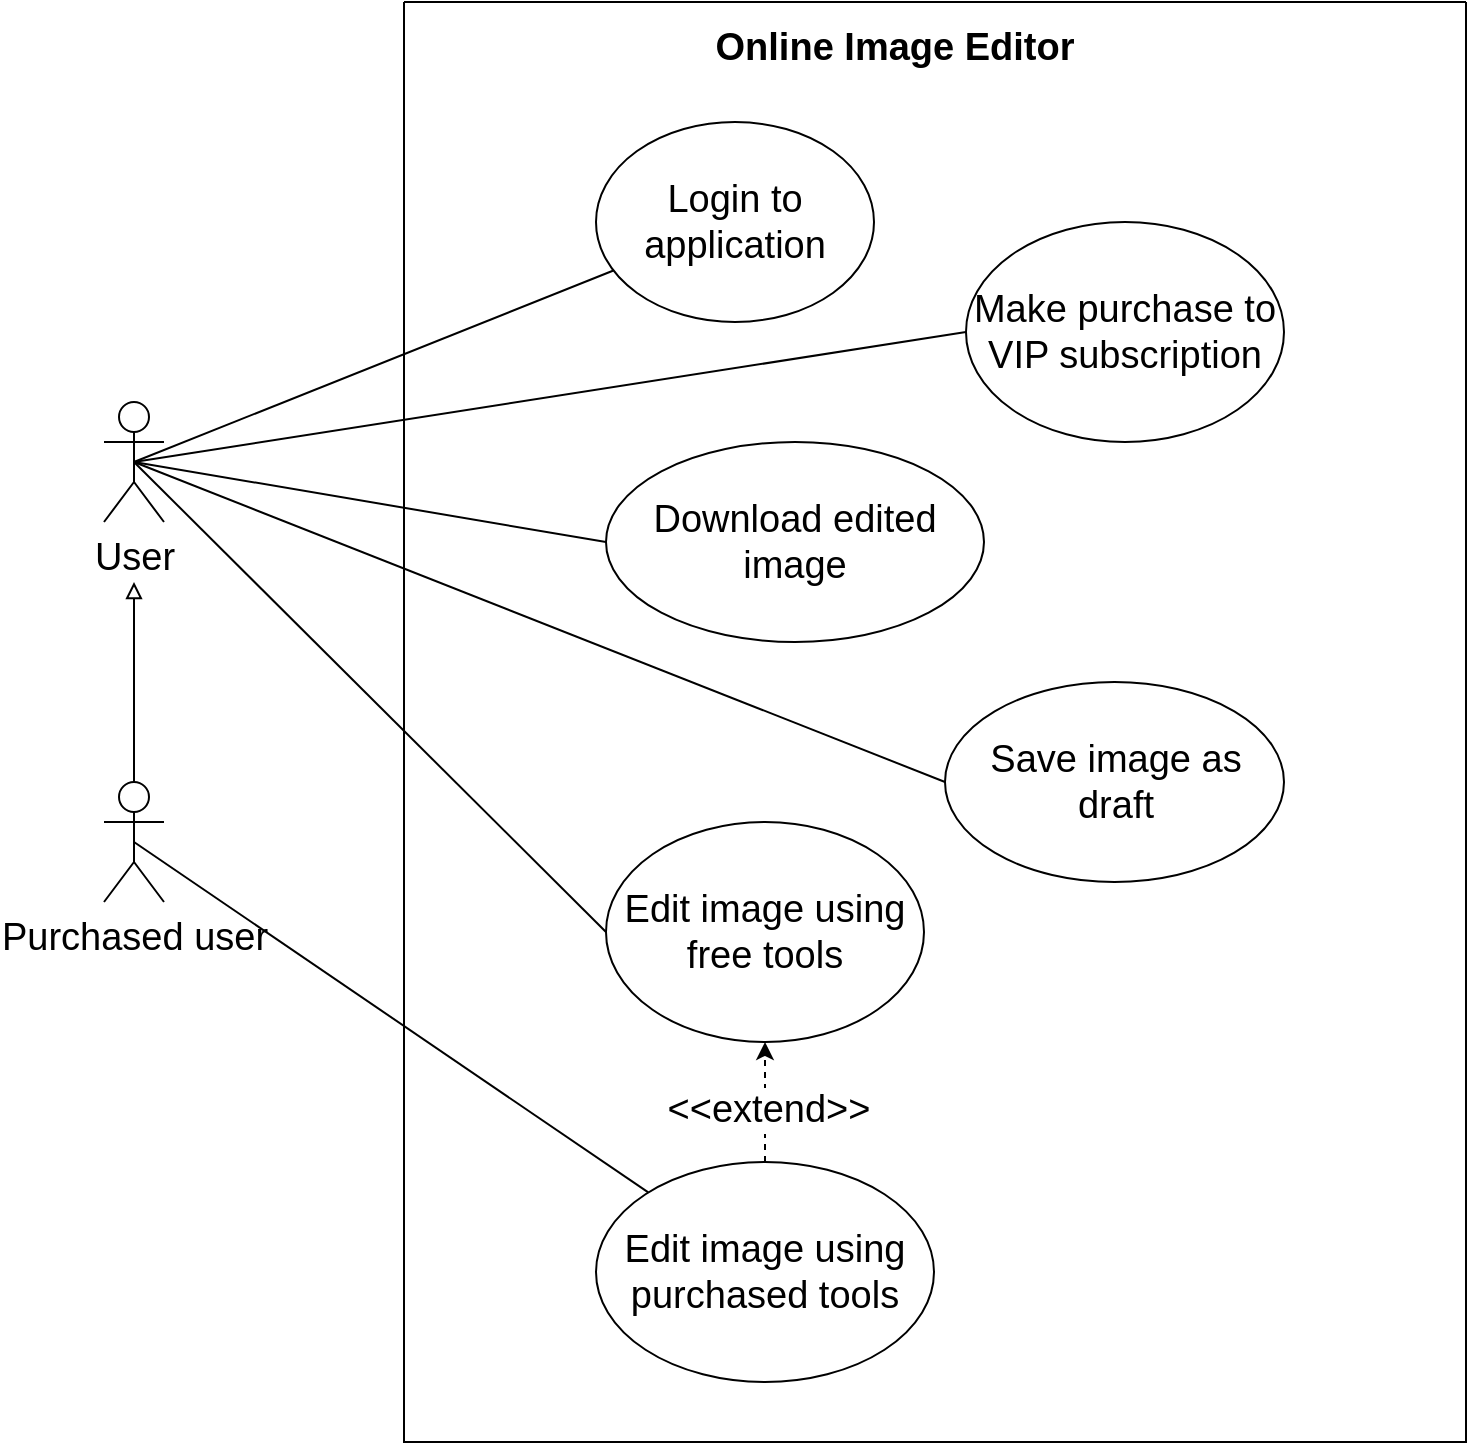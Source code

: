 <mxfile version="24.2.0" type="device">
  <diagram name="Trang-1" id="jcGi4OQ8nvNWdJNOWrVu">
    <mxGraphModel dx="1562" dy="938" grid="1" gridSize="10" guides="1" tooltips="1" connect="1" arrows="1" fold="1" page="1" pageScale="1" pageWidth="827" pageHeight="1169" math="0" shadow="0">
      <root>
        <mxCell id="0" />
        <mxCell id="1" parent="0" />
        <mxCell id="FmBBbiMj-wgR0HNExI7J-1" value="" style="swimlane;startSize=0;fontSize=19;" parent="1" vertex="1">
          <mxGeometry x="209" y="40" width="531" height="720" as="geometry">
            <mxRectangle x="320" y="80" width="50" height="40" as="alternateBounds" />
          </mxGeometry>
        </mxCell>
        <mxCell id="FmBBbiMj-wgR0HNExI7J-2" value="&lt;b style=&quot;font-size: 19px;&quot;&gt;&lt;font style=&quot;font-size: 19px;&quot;&gt;Online Image Editor&lt;/font&gt;&lt;/b&gt;" style="text;html=1;align=center;verticalAlign=middle;resizable=0;points=[];autosize=1;strokeColor=none;fillColor=none;fontSize=19;" parent="FmBBbiMj-wgR0HNExI7J-1" vertex="1">
          <mxGeometry x="145" y="3" width="200" height="40" as="geometry" />
        </mxCell>
        <mxCell id="FmBBbiMj-wgR0HNExI7J-3" value="Login to application" style="ellipse;whiteSpace=wrap;html=1;fontSize=19;" parent="FmBBbiMj-wgR0HNExI7J-1" vertex="1">
          <mxGeometry x="96" y="60" width="139" height="100" as="geometry" />
        </mxCell>
        <mxCell id="FmBBbiMj-wgR0HNExI7J-4" value="Make purchase to VIP subscription" style="ellipse;whiteSpace=wrap;html=1;fontSize=19;" parent="FmBBbiMj-wgR0HNExI7J-1" vertex="1">
          <mxGeometry x="281" y="110" width="159" height="110" as="geometry" />
        </mxCell>
        <mxCell id="FmBBbiMj-wgR0HNExI7J-7" value="Download edited image" style="ellipse;whiteSpace=wrap;html=1;fontSize=19;" parent="FmBBbiMj-wgR0HNExI7J-1" vertex="1">
          <mxGeometry x="101" y="220" width="189" height="100" as="geometry" />
        </mxCell>
        <mxCell id="FmBBbiMj-wgR0HNExI7J-8" value="Save image as draft" style="ellipse;whiteSpace=wrap;html=1;fontSize=19;" parent="FmBBbiMj-wgR0HNExI7J-1" vertex="1">
          <mxGeometry x="270.5" y="340" width="169.5" height="100" as="geometry" />
        </mxCell>
        <mxCell id="FmBBbiMj-wgR0HNExI7J-5" value="Edit image using free tools" style="ellipse;whiteSpace=wrap;html=1;fontSize=19;" parent="FmBBbiMj-wgR0HNExI7J-1" vertex="1">
          <mxGeometry x="101" y="410" width="159" height="110" as="geometry" />
        </mxCell>
        <mxCell id="FmBBbiMj-wgR0HNExI7J-10" style="edgeStyle=orthogonalEdgeStyle;rounded=0;orthogonalLoop=1;jettySize=auto;html=1;exitX=0.5;exitY=0;exitDx=0;exitDy=0;entryX=0.5;entryY=1;entryDx=0;entryDy=0;dashed=1;fontSize=19;" parent="FmBBbiMj-wgR0HNExI7J-1" source="FmBBbiMj-wgR0HNExI7J-6" target="FmBBbiMj-wgR0HNExI7J-5" edge="1">
          <mxGeometry relative="1" as="geometry" />
        </mxCell>
        <mxCell id="FmBBbiMj-wgR0HNExI7J-11" value="&amp;lt;&amp;lt;extend&amp;gt;&amp;gt;" style="edgeLabel;html=1;align=center;verticalAlign=middle;resizable=0;points=[];fontSize=19;" parent="FmBBbiMj-wgR0HNExI7J-10" vertex="1" connectable="0">
          <mxGeometry x="-0.13" y="-2" relative="1" as="geometry">
            <mxPoint x="-1" as="offset" />
          </mxGeometry>
        </mxCell>
        <mxCell id="FmBBbiMj-wgR0HNExI7J-6" value="Edit image using purchased tools" style="ellipse;whiteSpace=wrap;html=1;fontSize=19;" parent="FmBBbiMj-wgR0HNExI7J-1" vertex="1">
          <mxGeometry x="96" y="580" width="169" height="110" as="geometry" />
        </mxCell>
        <mxCell id="FmBBbiMj-wgR0HNExI7J-15" style="rounded=0;orthogonalLoop=1;jettySize=auto;html=1;exitX=0.5;exitY=0.5;exitDx=0;exitDy=0;exitPerimeter=0;endArrow=none;endFill=0;fontSize=19;" parent="1" source="FmBBbiMj-wgR0HNExI7J-13" target="FmBBbiMj-wgR0HNExI7J-3" edge="1">
          <mxGeometry relative="1" as="geometry" />
        </mxCell>
        <mxCell id="FmBBbiMj-wgR0HNExI7J-16" style="rounded=0;orthogonalLoop=1;jettySize=auto;html=1;exitX=0.5;exitY=0.5;exitDx=0;exitDy=0;exitPerimeter=0;entryX=0;entryY=0.5;entryDx=0;entryDy=0;endArrow=none;endFill=0;fontSize=19;" parent="1" source="FmBBbiMj-wgR0HNExI7J-13" target="FmBBbiMj-wgR0HNExI7J-4" edge="1">
          <mxGeometry relative="1" as="geometry" />
        </mxCell>
        <mxCell id="FmBBbiMj-wgR0HNExI7J-17" style="rounded=0;orthogonalLoop=1;jettySize=auto;html=1;exitX=0.5;exitY=0.5;exitDx=0;exitDy=0;exitPerimeter=0;entryX=0;entryY=0.5;entryDx=0;entryDy=0;endArrow=none;endFill=0;fontSize=19;" parent="1" source="FmBBbiMj-wgR0HNExI7J-13" target="FmBBbiMj-wgR0HNExI7J-5" edge="1">
          <mxGeometry relative="1" as="geometry" />
        </mxCell>
        <mxCell id="FmBBbiMj-wgR0HNExI7J-18" style="rounded=0;orthogonalLoop=1;jettySize=auto;html=1;exitX=0.5;exitY=0.5;exitDx=0;exitDy=0;exitPerimeter=0;entryX=0;entryY=0.5;entryDx=0;entryDy=0;endArrow=none;endFill=0;fontSize=19;" parent="1" source="FmBBbiMj-wgR0HNExI7J-13" target="FmBBbiMj-wgR0HNExI7J-7" edge="1">
          <mxGeometry relative="1" as="geometry" />
        </mxCell>
        <mxCell id="FmBBbiMj-wgR0HNExI7J-19" style="rounded=0;orthogonalLoop=1;jettySize=auto;html=1;exitX=0.5;exitY=0.5;exitDx=0;exitDy=0;exitPerimeter=0;entryX=0;entryY=0.5;entryDx=0;entryDy=0;endArrow=none;endFill=0;fontSize=19;" parent="1" source="FmBBbiMj-wgR0HNExI7J-13" target="FmBBbiMj-wgR0HNExI7J-8" edge="1">
          <mxGeometry relative="1" as="geometry" />
        </mxCell>
        <mxCell id="FmBBbiMj-wgR0HNExI7J-13" value="User" style="shape=umlActor;verticalLabelPosition=bottom;verticalAlign=top;html=1;outlineConnect=0;fontSize=19;" parent="1" vertex="1">
          <mxGeometry x="59" y="240" width="30" height="60" as="geometry" />
        </mxCell>
        <mxCell id="FmBBbiMj-wgR0HNExI7J-20" style="rounded=0;orthogonalLoop=1;jettySize=auto;html=1;exitX=0.5;exitY=0.5;exitDx=0;exitDy=0;exitPerimeter=0;endArrow=none;endFill=0;fontSize=19;" parent="1" source="FmBBbiMj-wgR0HNExI7J-14" target="FmBBbiMj-wgR0HNExI7J-6" edge="1">
          <mxGeometry relative="1" as="geometry" />
        </mxCell>
        <mxCell id="FmBBbiMj-wgR0HNExI7J-21" style="edgeStyle=orthogonalEdgeStyle;rounded=0;orthogonalLoop=1;jettySize=auto;html=1;endArrow=block;endFill=0;strokeWidth=1;fontSize=19;" parent="1" source="FmBBbiMj-wgR0HNExI7J-14" edge="1">
          <mxGeometry relative="1" as="geometry">
            <mxPoint x="74" y="330" as="targetPoint" />
            <mxPoint x="74" y="410" as="sourcePoint" />
          </mxGeometry>
        </mxCell>
        <mxCell id="FmBBbiMj-wgR0HNExI7J-14" value="Purchased user" style="shape=umlActor;verticalLabelPosition=bottom;verticalAlign=top;html=1;outlineConnect=0;fontSize=19;" parent="1" vertex="1">
          <mxGeometry x="59" y="430" width="30" height="60" as="geometry" />
        </mxCell>
        <mxCell id="FmBBbiMj-wgR0HNExI7J-28" style="rounded=0;orthogonalLoop=1;jettySize=auto;html=1;exitX=0;exitY=0.333;exitDx=0;exitDy=0;exitPerimeter=0;entryX=1;entryY=0.5;entryDx=0;entryDy=0;endArrow=none;endFill=0;fontSize=15;" parent="1" edge="1">
          <mxGeometry relative="1" as="geometry">
            <mxPoint x="609" y="260" as="targetPoint" />
          </mxGeometry>
        </mxCell>
      </root>
    </mxGraphModel>
  </diagram>
</mxfile>
